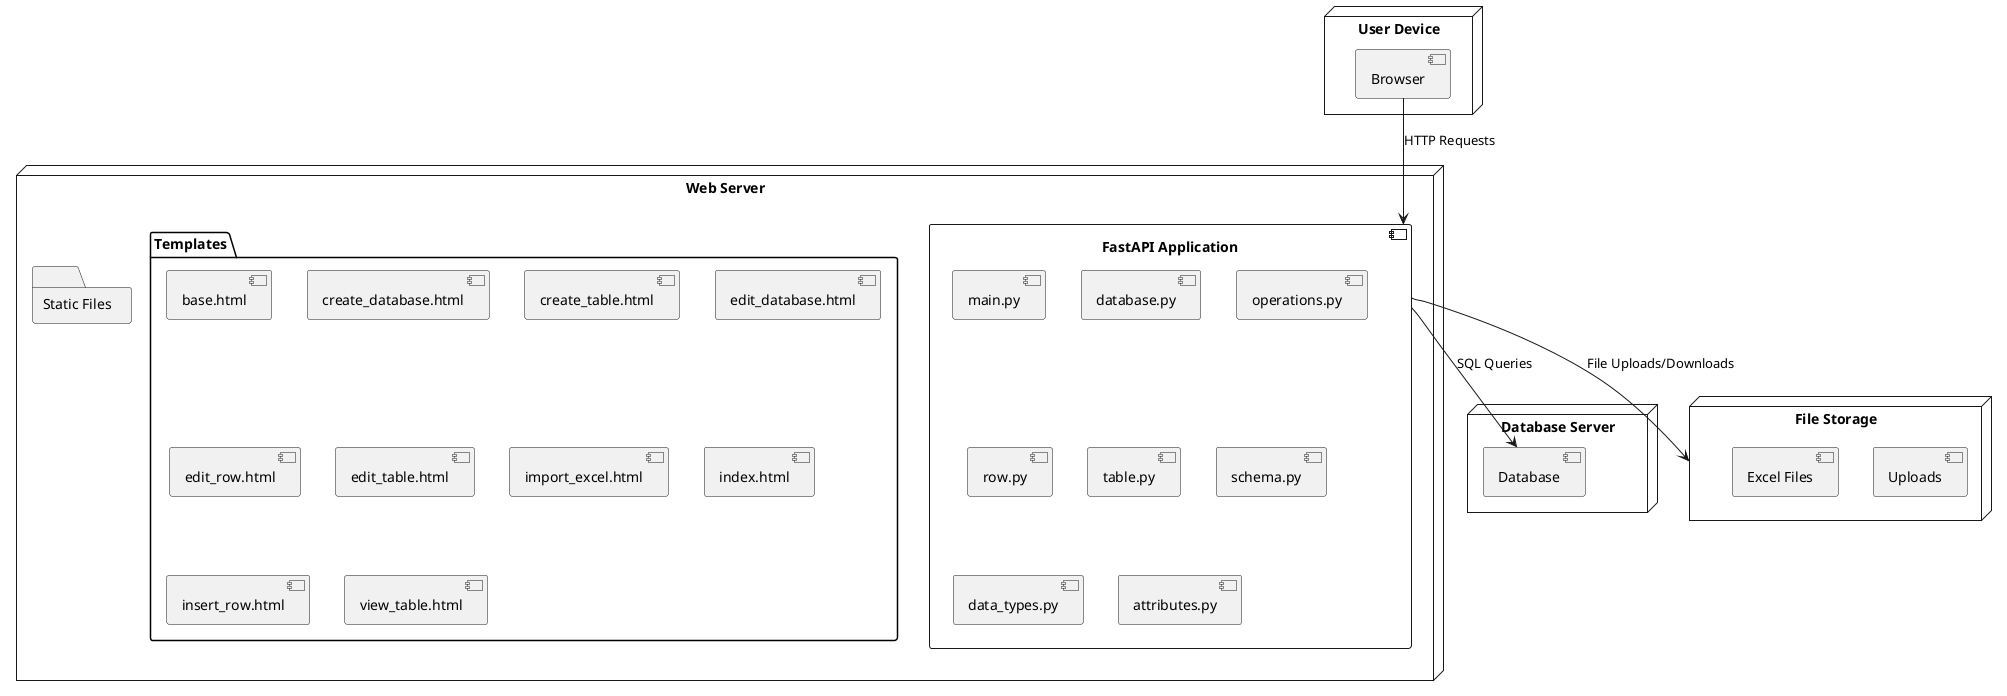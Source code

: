 @startuml

node "User Device" {
    [Browser]
}

node "Web Server" {
    component "FastAPI Application" {
        [main.py]
        [database.py]
        [operations.py]
        [row.py]
        [table.py]
        [schema.py]
        [data_types.py]
        [attributes.py]
    }
    
    folder "Templates" {
        [base.html]
        [create_database.html]
        [create_table.html]
        [edit_database.html]
        [edit_row.html]
        [edit_table.html]
        [import_excel.html]
        [index.html]
        [insert_row.html]
        [view_table.html]
    }
    
    folder "Static Files"
}

node "Database Server" {
    [Database]
}

node "File Storage" {
    [Uploads]
    [Excel Files]
}

[Browser] --> "FastAPI Application": HTTP Requests
"FastAPI Application" --> [Database]: SQL Queries
"FastAPI Application" --> [File Storage]: File Uploads/Downloads

@enduml
